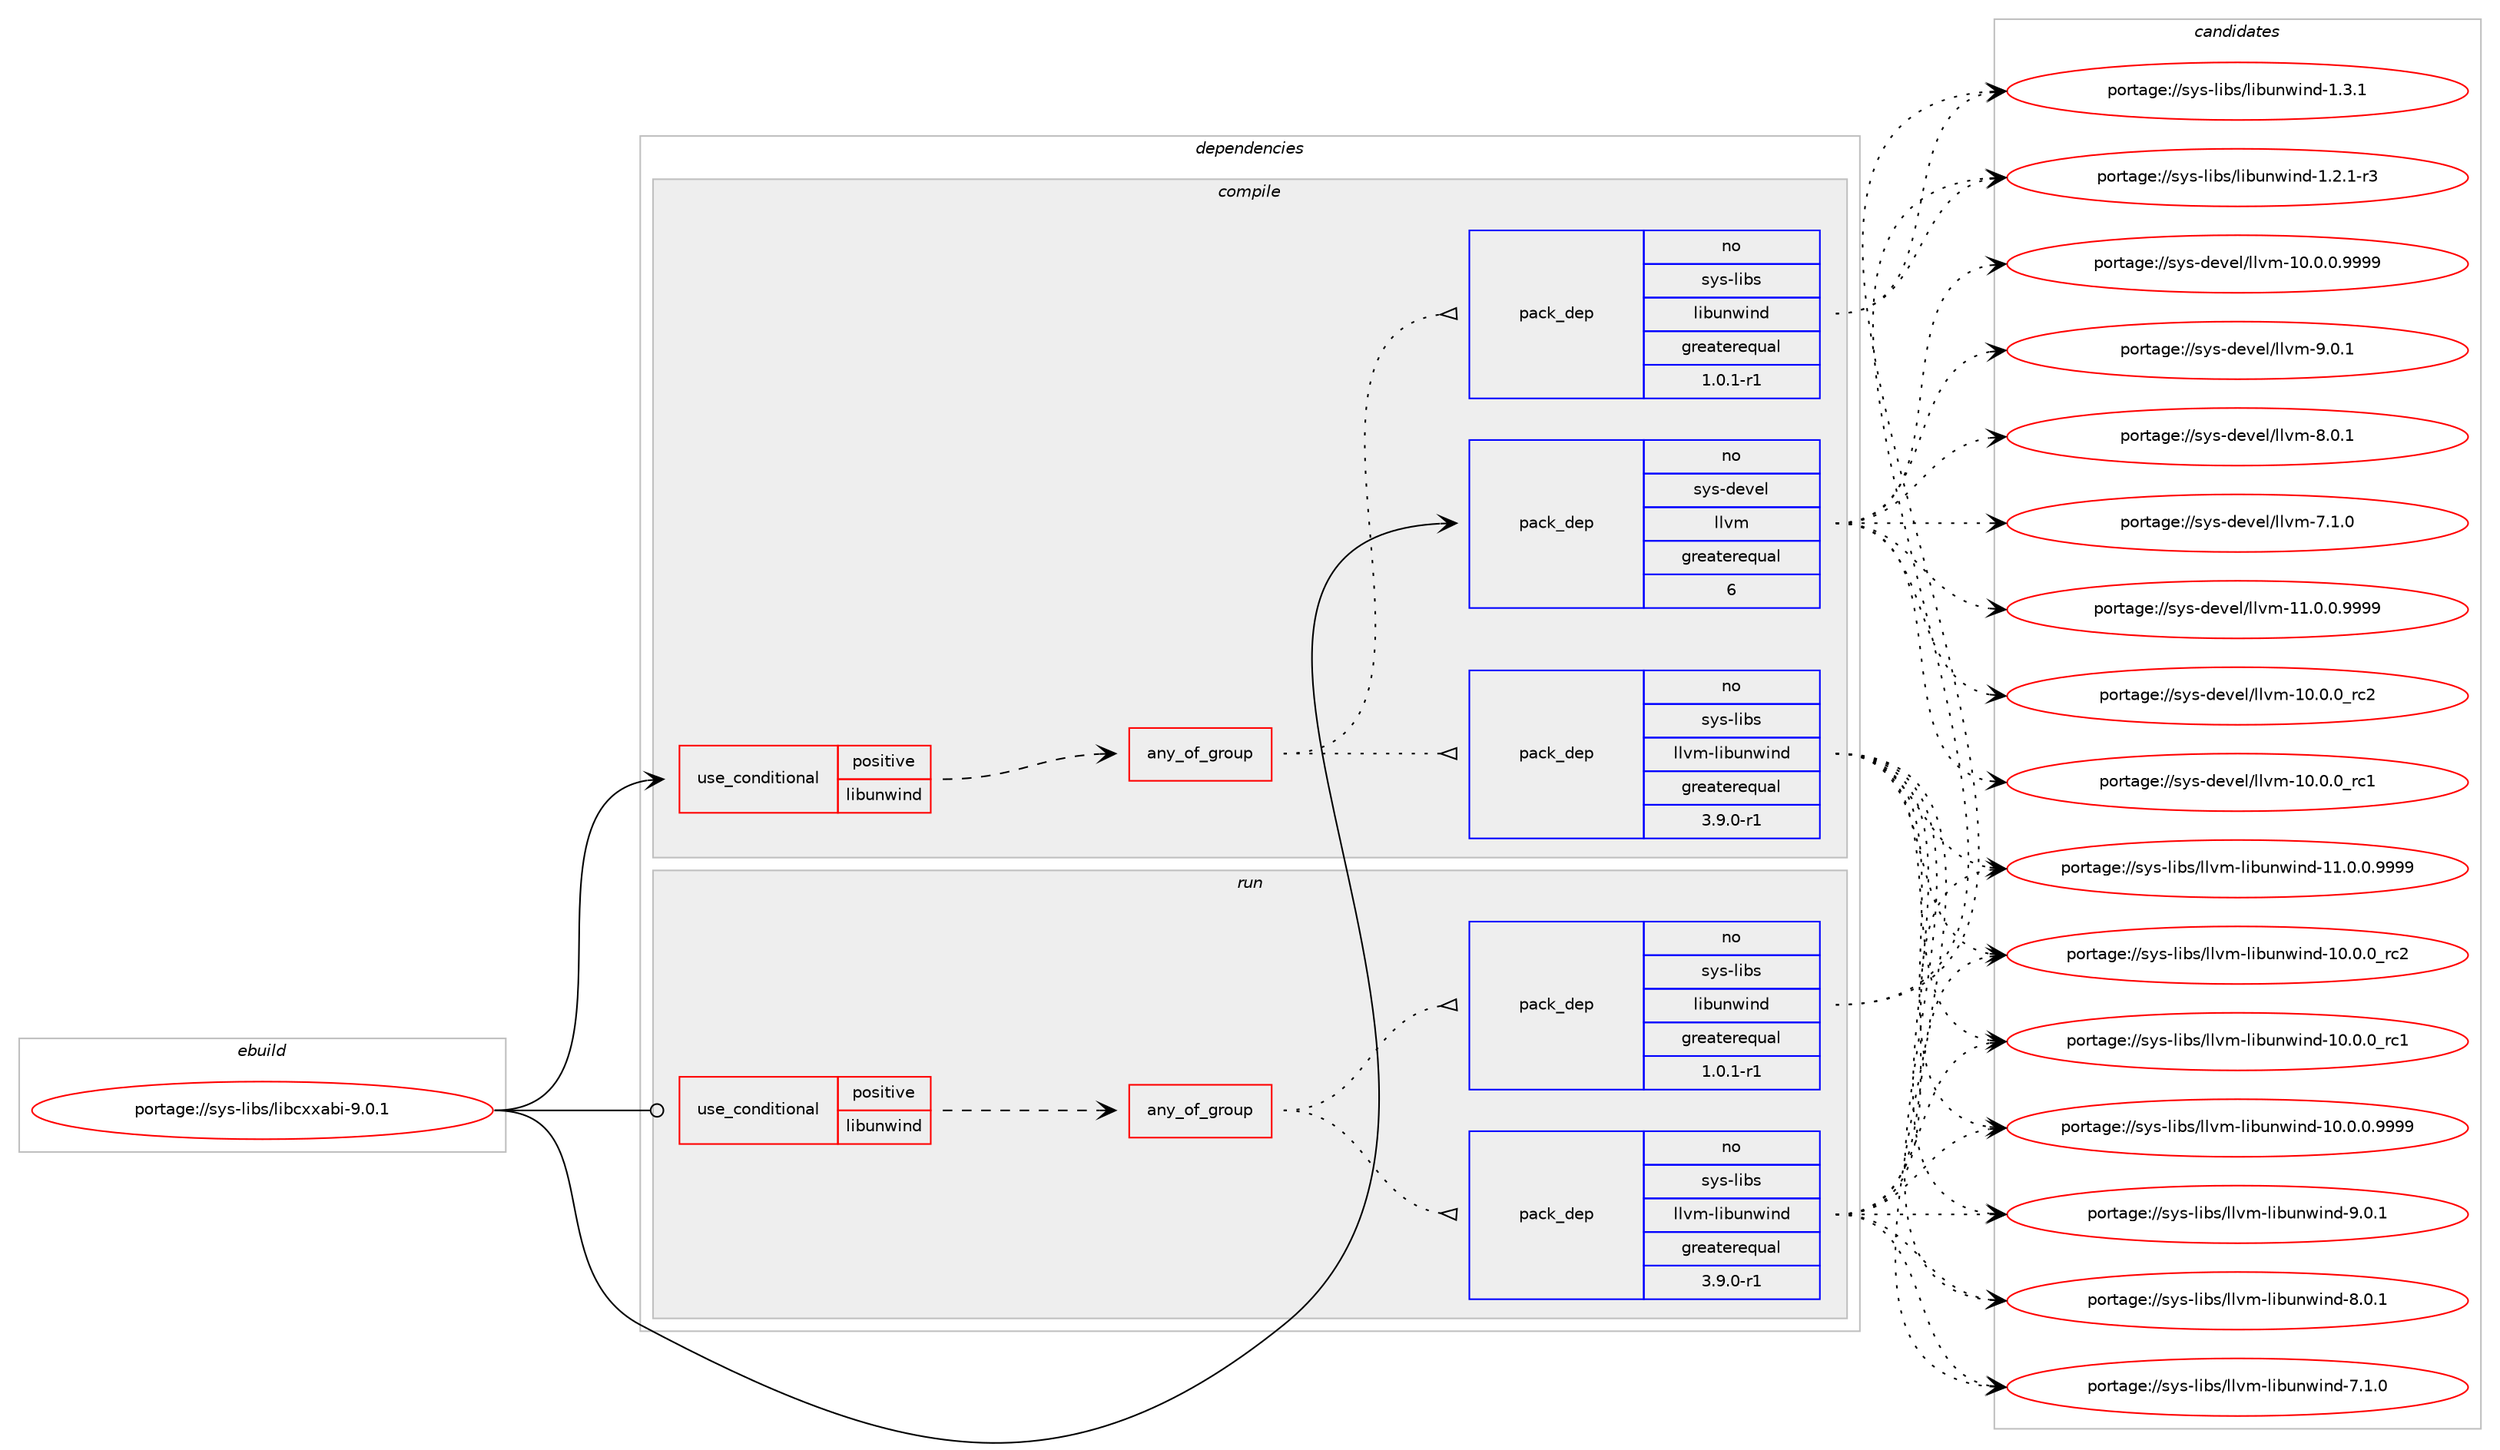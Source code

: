digraph prolog {

# *************
# Graph options
# *************

newrank=true;
concentrate=true;
compound=true;
graph [rankdir=LR,fontname=Helvetica,fontsize=10,ranksep=1.5];#, ranksep=2.5, nodesep=0.2];
edge  [arrowhead=vee];
node  [fontname=Helvetica,fontsize=10];

# **********
# The ebuild
# **********

subgraph cluster_leftcol {
color=gray;
rank=same;
label=<<i>ebuild</i>>;
id [label="portage://sys-libs/libcxxabi-9.0.1", color=red, width=4, href="../sys-libs/libcxxabi-9.0.1.svg"];
}

# ****************
# The dependencies
# ****************

subgraph cluster_midcol {
color=gray;
label=<<i>dependencies</i>>;
subgraph cluster_compile {
fillcolor="#eeeeee";
style=filled;
label=<<i>compile</i>>;
subgraph cond4583 {
dependency26727 [label=<<TABLE BORDER="0" CELLBORDER="1" CELLSPACING="0" CELLPADDING="4"><TR><TD ROWSPAN="3" CELLPADDING="10">use_conditional</TD></TR><TR><TD>positive</TD></TR><TR><TD>libunwind</TD></TR></TABLE>>, shape=none, color=red];
subgraph any669 {
dependency26728 [label=<<TABLE BORDER="0" CELLBORDER="1" CELLSPACING="0" CELLPADDING="4"><TR><TD CELLPADDING="10">any_of_group</TD></TR></TABLE>>, shape=none, color=red];subgraph pack21456 {
dependency26729 [label=<<TABLE BORDER="0" CELLBORDER="1" CELLSPACING="0" CELLPADDING="4" WIDTH="220"><TR><TD ROWSPAN="6" CELLPADDING="30">pack_dep</TD></TR><TR><TD WIDTH="110">no</TD></TR><TR><TD>sys-libs</TD></TR><TR><TD>libunwind</TD></TR><TR><TD>greaterequal</TD></TR><TR><TD>1.0.1-r1</TD></TR></TABLE>>, shape=none, color=blue];
}
dependency26728:e -> dependency26729:w [weight=20,style="dotted",arrowhead="oinv"];
subgraph pack21457 {
dependency26730 [label=<<TABLE BORDER="0" CELLBORDER="1" CELLSPACING="0" CELLPADDING="4" WIDTH="220"><TR><TD ROWSPAN="6" CELLPADDING="30">pack_dep</TD></TR><TR><TD WIDTH="110">no</TD></TR><TR><TD>sys-libs</TD></TR><TR><TD>llvm-libunwind</TD></TR><TR><TD>greaterequal</TD></TR><TR><TD>3.9.0-r1</TD></TR></TABLE>>, shape=none, color=blue];
}
dependency26728:e -> dependency26730:w [weight=20,style="dotted",arrowhead="oinv"];
}
dependency26727:e -> dependency26728:w [weight=20,style="dashed",arrowhead="vee"];
}
id:e -> dependency26727:w [weight=20,style="solid",arrowhead="vee"];
subgraph pack21458 {
dependency26731 [label=<<TABLE BORDER="0" CELLBORDER="1" CELLSPACING="0" CELLPADDING="4" WIDTH="220"><TR><TD ROWSPAN="6" CELLPADDING="30">pack_dep</TD></TR><TR><TD WIDTH="110">no</TD></TR><TR><TD>sys-devel</TD></TR><TR><TD>llvm</TD></TR><TR><TD>greaterequal</TD></TR><TR><TD>6</TD></TR></TABLE>>, shape=none, color=blue];
}
id:e -> dependency26731:w [weight=20,style="solid",arrowhead="vee"];
}
subgraph cluster_compileandrun {
fillcolor="#eeeeee";
style=filled;
label=<<i>compile and run</i>>;
}
subgraph cluster_run {
fillcolor="#eeeeee";
style=filled;
label=<<i>run</i>>;
subgraph cond4584 {
dependency26732 [label=<<TABLE BORDER="0" CELLBORDER="1" CELLSPACING="0" CELLPADDING="4"><TR><TD ROWSPAN="3" CELLPADDING="10">use_conditional</TD></TR><TR><TD>positive</TD></TR><TR><TD>libunwind</TD></TR></TABLE>>, shape=none, color=red];
subgraph any670 {
dependency26733 [label=<<TABLE BORDER="0" CELLBORDER="1" CELLSPACING="0" CELLPADDING="4"><TR><TD CELLPADDING="10">any_of_group</TD></TR></TABLE>>, shape=none, color=red];subgraph pack21459 {
dependency26734 [label=<<TABLE BORDER="0" CELLBORDER="1" CELLSPACING="0" CELLPADDING="4" WIDTH="220"><TR><TD ROWSPAN="6" CELLPADDING="30">pack_dep</TD></TR><TR><TD WIDTH="110">no</TD></TR><TR><TD>sys-libs</TD></TR><TR><TD>libunwind</TD></TR><TR><TD>greaterequal</TD></TR><TR><TD>1.0.1-r1</TD></TR></TABLE>>, shape=none, color=blue];
}
dependency26733:e -> dependency26734:w [weight=20,style="dotted",arrowhead="oinv"];
subgraph pack21460 {
dependency26735 [label=<<TABLE BORDER="0" CELLBORDER="1" CELLSPACING="0" CELLPADDING="4" WIDTH="220"><TR><TD ROWSPAN="6" CELLPADDING="30">pack_dep</TD></TR><TR><TD WIDTH="110">no</TD></TR><TR><TD>sys-libs</TD></TR><TR><TD>llvm-libunwind</TD></TR><TR><TD>greaterequal</TD></TR><TR><TD>3.9.0-r1</TD></TR></TABLE>>, shape=none, color=blue];
}
dependency26733:e -> dependency26735:w [weight=20,style="dotted",arrowhead="oinv"];
}
dependency26732:e -> dependency26733:w [weight=20,style="dashed",arrowhead="vee"];
}
id:e -> dependency26732:w [weight=20,style="solid",arrowhead="odot"];
}
}

# **************
# The candidates
# **************

subgraph cluster_choices {
rank=same;
color=gray;
label=<<i>candidates</i>>;

subgraph choice21456 {
color=black;
nodesep=1;
choice11512111545108105981154710810598117110119105110100454946514649 [label="portage://sys-libs/libunwind-1.3.1", color=red, width=4,href="../sys-libs/libunwind-1.3.1.svg"];
choice115121115451081059811547108105981171101191051101004549465046494511451 [label="portage://sys-libs/libunwind-1.2.1-r3", color=red, width=4,href="../sys-libs/libunwind-1.2.1-r3.svg"];
dependency26729:e -> choice11512111545108105981154710810598117110119105110100454946514649:w [style=dotted,weight="100"];
dependency26729:e -> choice115121115451081059811547108105981171101191051101004549465046494511451:w [style=dotted,weight="100"];
}
subgraph choice21457 {
color=black;
nodesep=1;
choice1151211154510810598115471081081181094510810598117110119105110100455746484649 [label="portage://sys-libs/llvm-libunwind-9.0.1", color=red, width=4,href="../sys-libs/llvm-libunwind-9.0.1.svg"];
choice1151211154510810598115471081081181094510810598117110119105110100455646484649 [label="portage://sys-libs/llvm-libunwind-8.0.1", color=red, width=4,href="../sys-libs/llvm-libunwind-8.0.1.svg"];
choice1151211154510810598115471081081181094510810598117110119105110100455546494648 [label="portage://sys-libs/llvm-libunwind-7.1.0", color=red, width=4,href="../sys-libs/llvm-libunwind-7.1.0.svg"];
choice1151211154510810598115471081081181094510810598117110119105110100454949464846484657575757 [label="portage://sys-libs/llvm-libunwind-11.0.0.9999", color=red, width=4,href="../sys-libs/llvm-libunwind-11.0.0.9999.svg"];
choice115121115451081059811547108108118109451081059811711011910511010045494846484648951149950 [label="portage://sys-libs/llvm-libunwind-10.0.0_rc2", color=red, width=4,href="../sys-libs/llvm-libunwind-10.0.0_rc2.svg"];
choice115121115451081059811547108108118109451081059811711011910511010045494846484648951149949 [label="portage://sys-libs/llvm-libunwind-10.0.0_rc1", color=red, width=4,href="../sys-libs/llvm-libunwind-10.0.0_rc1.svg"];
choice1151211154510810598115471081081181094510810598117110119105110100454948464846484657575757 [label="portage://sys-libs/llvm-libunwind-10.0.0.9999", color=red, width=4,href="../sys-libs/llvm-libunwind-10.0.0.9999.svg"];
dependency26730:e -> choice1151211154510810598115471081081181094510810598117110119105110100455746484649:w [style=dotted,weight="100"];
dependency26730:e -> choice1151211154510810598115471081081181094510810598117110119105110100455646484649:w [style=dotted,weight="100"];
dependency26730:e -> choice1151211154510810598115471081081181094510810598117110119105110100455546494648:w [style=dotted,weight="100"];
dependency26730:e -> choice1151211154510810598115471081081181094510810598117110119105110100454949464846484657575757:w [style=dotted,weight="100"];
dependency26730:e -> choice115121115451081059811547108108118109451081059811711011910511010045494846484648951149950:w [style=dotted,weight="100"];
dependency26730:e -> choice115121115451081059811547108108118109451081059811711011910511010045494846484648951149949:w [style=dotted,weight="100"];
dependency26730:e -> choice1151211154510810598115471081081181094510810598117110119105110100454948464846484657575757:w [style=dotted,weight="100"];
}
subgraph choice21458 {
color=black;
nodesep=1;
choice1151211154510010111810110847108108118109455746484649 [label="portage://sys-devel/llvm-9.0.1", color=red, width=4,href="../sys-devel/llvm-9.0.1.svg"];
choice1151211154510010111810110847108108118109455646484649 [label="portage://sys-devel/llvm-8.0.1", color=red, width=4,href="../sys-devel/llvm-8.0.1.svg"];
choice1151211154510010111810110847108108118109455546494648 [label="portage://sys-devel/llvm-7.1.0", color=red, width=4,href="../sys-devel/llvm-7.1.0.svg"];
choice1151211154510010111810110847108108118109454949464846484657575757 [label="portage://sys-devel/llvm-11.0.0.9999", color=red, width=4,href="../sys-devel/llvm-11.0.0.9999.svg"];
choice115121115451001011181011084710810811810945494846484648951149950 [label="portage://sys-devel/llvm-10.0.0_rc2", color=red, width=4,href="../sys-devel/llvm-10.0.0_rc2.svg"];
choice115121115451001011181011084710810811810945494846484648951149949 [label="portage://sys-devel/llvm-10.0.0_rc1", color=red, width=4,href="../sys-devel/llvm-10.0.0_rc1.svg"];
choice1151211154510010111810110847108108118109454948464846484657575757 [label="portage://sys-devel/llvm-10.0.0.9999", color=red, width=4,href="../sys-devel/llvm-10.0.0.9999.svg"];
dependency26731:e -> choice1151211154510010111810110847108108118109455746484649:w [style=dotted,weight="100"];
dependency26731:e -> choice1151211154510010111810110847108108118109455646484649:w [style=dotted,weight="100"];
dependency26731:e -> choice1151211154510010111810110847108108118109455546494648:w [style=dotted,weight="100"];
dependency26731:e -> choice1151211154510010111810110847108108118109454949464846484657575757:w [style=dotted,weight="100"];
dependency26731:e -> choice115121115451001011181011084710810811810945494846484648951149950:w [style=dotted,weight="100"];
dependency26731:e -> choice115121115451001011181011084710810811810945494846484648951149949:w [style=dotted,weight="100"];
dependency26731:e -> choice1151211154510010111810110847108108118109454948464846484657575757:w [style=dotted,weight="100"];
}
subgraph choice21459 {
color=black;
nodesep=1;
choice11512111545108105981154710810598117110119105110100454946514649 [label="portage://sys-libs/libunwind-1.3.1", color=red, width=4,href="../sys-libs/libunwind-1.3.1.svg"];
choice115121115451081059811547108105981171101191051101004549465046494511451 [label="portage://sys-libs/libunwind-1.2.1-r3", color=red, width=4,href="../sys-libs/libunwind-1.2.1-r3.svg"];
dependency26734:e -> choice11512111545108105981154710810598117110119105110100454946514649:w [style=dotted,weight="100"];
dependency26734:e -> choice115121115451081059811547108105981171101191051101004549465046494511451:w [style=dotted,weight="100"];
}
subgraph choice21460 {
color=black;
nodesep=1;
choice1151211154510810598115471081081181094510810598117110119105110100455746484649 [label="portage://sys-libs/llvm-libunwind-9.0.1", color=red, width=4,href="../sys-libs/llvm-libunwind-9.0.1.svg"];
choice1151211154510810598115471081081181094510810598117110119105110100455646484649 [label="portage://sys-libs/llvm-libunwind-8.0.1", color=red, width=4,href="../sys-libs/llvm-libunwind-8.0.1.svg"];
choice1151211154510810598115471081081181094510810598117110119105110100455546494648 [label="portage://sys-libs/llvm-libunwind-7.1.0", color=red, width=4,href="../sys-libs/llvm-libunwind-7.1.0.svg"];
choice1151211154510810598115471081081181094510810598117110119105110100454949464846484657575757 [label="portage://sys-libs/llvm-libunwind-11.0.0.9999", color=red, width=4,href="../sys-libs/llvm-libunwind-11.0.0.9999.svg"];
choice115121115451081059811547108108118109451081059811711011910511010045494846484648951149950 [label="portage://sys-libs/llvm-libunwind-10.0.0_rc2", color=red, width=4,href="../sys-libs/llvm-libunwind-10.0.0_rc2.svg"];
choice115121115451081059811547108108118109451081059811711011910511010045494846484648951149949 [label="portage://sys-libs/llvm-libunwind-10.0.0_rc1", color=red, width=4,href="../sys-libs/llvm-libunwind-10.0.0_rc1.svg"];
choice1151211154510810598115471081081181094510810598117110119105110100454948464846484657575757 [label="portage://sys-libs/llvm-libunwind-10.0.0.9999", color=red, width=4,href="../sys-libs/llvm-libunwind-10.0.0.9999.svg"];
dependency26735:e -> choice1151211154510810598115471081081181094510810598117110119105110100455746484649:w [style=dotted,weight="100"];
dependency26735:e -> choice1151211154510810598115471081081181094510810598117110119105110100455646484649:w [style=dotted,weight="100"];
dependency26735:e -> choice1151211154510810598115471081081181094510810598117110119105110100455546494648:w [style=dotted,weight="100"];
dependency26735:e -> choice1151211154510810598115471081081181094510810598117110119105110100454949464846484657575757:w [style=dotted,weight="100"];
dependency26735:e -> choice115121115451081059811547108108118109451081059811711011910511010045494846484648951149950:w [style=dotted,weight="100"];
dependency26735:e -> choice115121115451081059811547108108118109451081059811711011910511010045494846484648951149949:w [style=dotted,weight="100"];
dependency26735:e -> choice1151211154510810598115471081081181094510810598117110119105110100454948464846484657575757:w [style=dotted,weight="100"];
}
}

}
